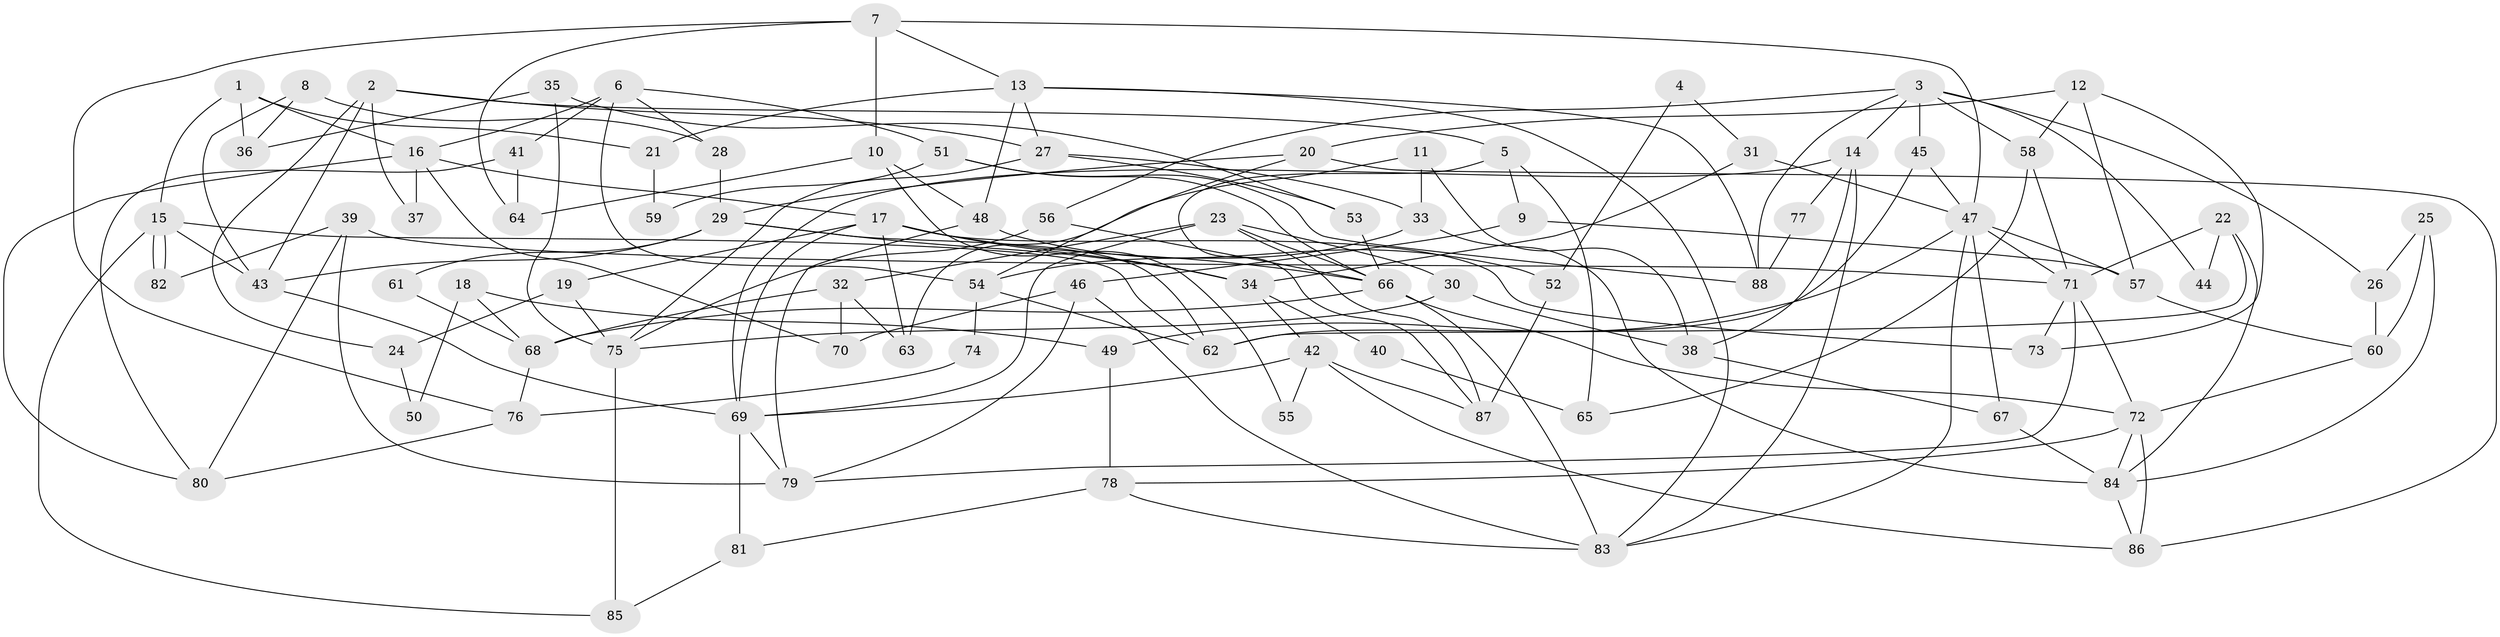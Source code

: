 // coarse degree distribution, {5: 0.21818181818181817, 9: 0.05454545454545454, 2: 0.09090909090909091, 4: 0.10909090909090909, 8: 0.10909090909090909, 11: 0.01818181818181818, 3: 0.2545454545454545, 6: 0.05454545454545454, 7: 0.07272727272727272, 10: 0.01818181818181818}
// Generated by graph-tools (version 1.1) at 2025/41/03/06/25 10:41:55]
// undirected, 88 vertices, 176 edges
graph export_dot {
graph [start="1"]
  node [color=gray90,style=filled];
  1;
  2;
  3;
  4;
  5;
  6;
  7;
  8;
  9;
  10;
  11;
  12;
  13;
  14;
  15;
  16;
  17;
  18;
  19;
  20;
  21;
  22;
  23;
  24;
  25;
  26;
  27;
  28;
  29;
  30;
  31;
  32;
  33;
  34;
  35;
  36;
  37;
  38;
  39;
  40;
  41;
  42;
  43;
  44;
  45;
  46;
  47;
  48;
  49;
  50;
  51;
  52;
  53;
  54;
  55;
  56;
  57;
  58;
  59;
  60;
  61;
  62;
  63;
  64;
  65;
  66;
  67;
  68;
  69;
  70;
  71;
  72;
  73;
  74;
  75;
  76;
  77;
  78;
  79;
  80;
  81;
  82;
  83;
  84;
  85;
  86;
  87;
  88;
  1 -- 15;
  1 -- 16;
  1 -- 21;
  1 -- 36;
  2 -- 27;
  2 -- 43;
  2 -- 5;
  2 -- 24;
  2 -- 37;
  3 -- 45;
  3 -- 58;
  3 -- 14;
  3 -- 26;
  3 -- 44;
  3 -- 56;
  3 -- 88;
  4 -- 31;
  4 -- 52;
  5 -- 87;
  5 -- 9;
  5 -- 65;
  6 -- 51;
  6 -- 16;
  6 -- 28;
  6 -- 41;
  6 -- 54;
  7 -- 64;
  7 -- 47;
  7 -- 10;
  7 -- 13;
  7 -- 76;
  8 -- 36;
  8 -- 43;
  8 -- 28;
  9 -- 57;
  9 -- 46;
  10 -- 48;
  10 -- 55;
  10 -- 64;
  11 -- 38;
  11 -- 33;
  11 -- 63;
  12 -- 20;
  12 -- 73;
  12 -- 57;
  12 -- 58;
  13 -- 83;
  13 -- 21;
  13 -- 27;
  13 -- 48;
  13 -- 88;
  14 -- 69;
  14 -- 38;
  14 -- 77;
  14 -- 83;
  15 -- 85;
  15 -- 82;
  15 -- 82;
  15 -- 43;
  15 -- 62;
  16 -- 70;
  16 -- 17;
  16 -- 37;
  16 -- 80;
  17 -- 34;
  17 -- 66;
  17 -- 19;
  17 -- 63;
  17 -- 69;
  17 -- 73;
  18 -- 49;
  18 -- 68;
  18 -- 50;
  19 -- 75;
  19 -- 24;
  20 -- 54;
  20 -- 29;
  20 -- 86;
  21 -- 59;
  22 -- 71;
  22 -- 84;
  22 -- 44;
  22 -- 62;
  23 -- 30;
  23 -- 69;
  23 -- 32;
  23 -- 66;
  23 -- 87;
  24 -- 50;
  25 -- 84;
  25 -- 60;
  25 -- 26;
  26 -- 60;
  27 -- 33;
  27 -- 53;
  27 -- 75;
  28 -- 29;
  29 -- 62;
  29 -- 34;
  29 -- 43;
  29 -- 61;
  30 -- 38;
  30 -- 75;
  31 -- 47;
  31 -- 34;
  32 -- 63;
  32 -- 68;
  32 -- 70;
  33 -- 54;
  33 -- 84;
  34 -- 42;
  34 -- 40;
  35 -- 75;
  35 -- 53;
  35 -- 36;
  38 -- 67;
  39 -- 79;
  39 -- 80;
  39 -- 71;
  39 -- 82;
  40 -- 65;
  41 -- 80;
  41 -- 64;
  42 -- 69;
  42 -- 86;
  42 -- 55;
  42 -- 87;
  43 -- 69;
  45 -- 47;
  45 -- 62;
  46 -- 79;
  46 -- 70;
  46 -- 83;
  47 -- 57;
  47 -- 83;
  47 -- 49;
  47 -- 67;
  47 -- 71;
  48 -- 79;
  48 -- 52;
  49 -- 78;
  51 -- 66;
  51 -- 88;
  51 -- 59;
  52 -- 87;
  53 -- 66;
  54 -- 62;
  54 -- 74;
  56 -- 66;
  56 -- 75;
  57 -- 60;
  58 -- 71;
  58 -- 65;
  60 -- 72;
  61 -- 68;
  66 -- 83;
  66 -- 68;
  66 -- 72;
  67 -- 84;
  68 -- 76;
  69 -- 79;
  69 -- 81;
  71 -- 72;
  71 -- 73;
  71 -- 79;
  72 -- 78;
  72 -- 84;
  72 -- 86;
  74 -- 76;
  75 -- 85;
  76 -- 80;
  77 -- 88;
  78 -- 83;
  78 -- 81;
  81 -- 85;
  84 -- 86;
}
